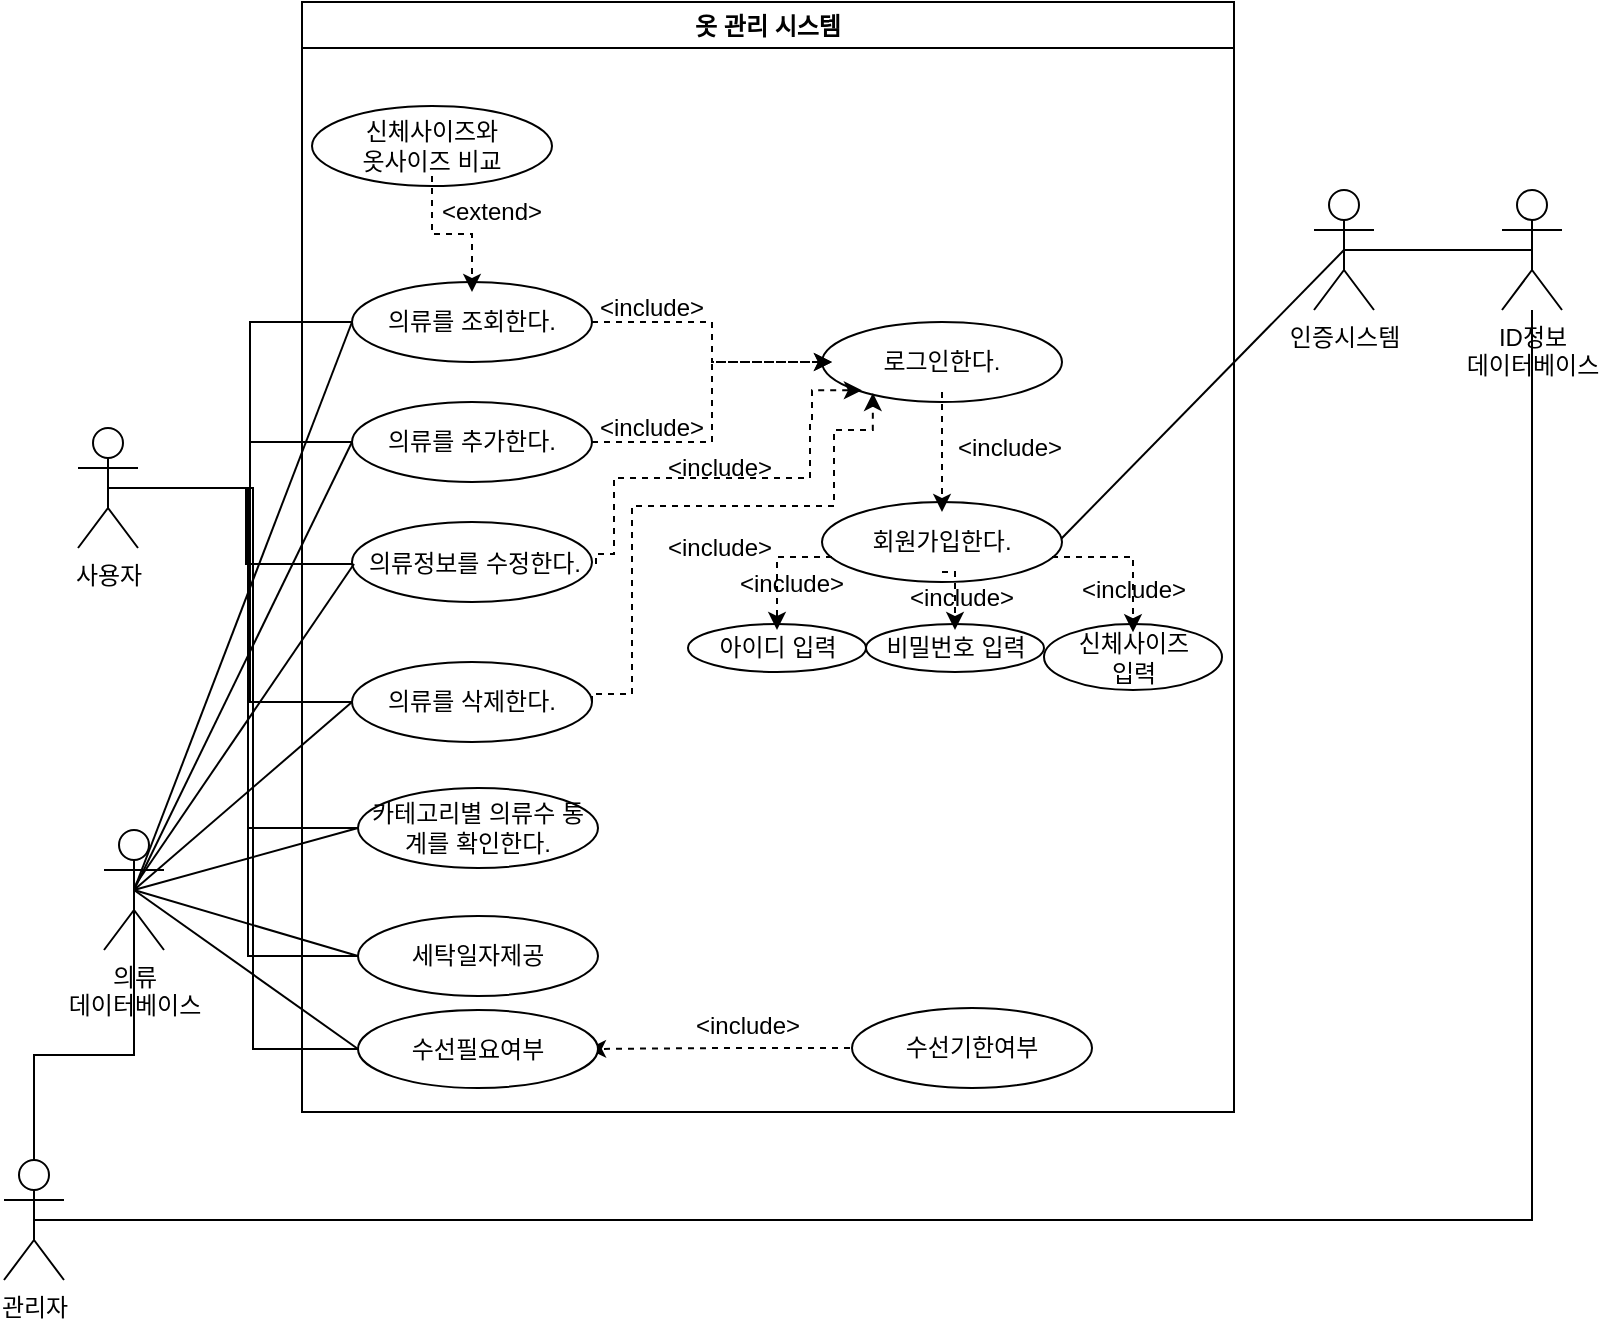 <mxfile version="17.4.6" type="github"><diagram id="Hkxi4vdKAKp7VhZ1Izuc" name="Page-1"><mxGraphModel dx="1422" dy="762" grid="0" gridSize="10" guides="1" tooltips="1" connect="1" arrows="1" fold="1" page="1" pageScale="1" pageWidth="827" pageHeight="1169" math="0" shadow="0"><root><mxCell id="0"/><mxCell id="1" parent="0"/><mxCell id="2XH4YAZ9MzT0Am1xWo44-32" style="edgeStyle=orthogonalEdgeStyle;rounded=0;orthogonalLoop=1;jettySize=auto;html=1;exitX=0.5;exitY=0.5;exitDx=0;exitDy=0;exitPerimeter=0;entryX=0;entryY=0.5;entryDx=0;entryDy=0;strokeColor=default;endArrow=none;endFill=0;" edge="1" parent="1" source="2XH4YAZ9MzT0Am1xWo44-1" target="2XH4YAZ9MzT0Am1xWo44-17"><mxGeometry relative="1" as="geometry"/></mxCell><mxCell id="2XH4YAZ9MzT0Am1xWo44-36" style="edgeStyle=orthogonalEdgeStyle;rounded=0;orthogonalLoop=1;jettySize=auto;html=1;exitX=0.5;exitY=0.5;exitDx=0;exitDy=0;exitPerimeter=0;entryX=0;entryY=0.5;entryDx=0;entryDy=0;endArrow=none;endFill=0;strokeColor=default;" edge="1" parent="1" source="2XH4YAZ9MzT0Am1xWo44-1" target="2XH4YAZ9MzT0Am1xWo44-8"><mxGeometry relative="1" as="geometry"/></mxCell><mxCell id="2XH4YAZ9MzT0Am1xWo44-37" style="edgeStyle=orthogonalEdgeStyle;rounded=0;orthogonalLoop=1;jettySize=auto;html=1;exitX=0.5;exitY=0.5;exitDx=0;exitDy=0;exitPerimeter=0;entryX=0;entryY=0.5;entryDx=0;entryDy=0;endArrow=none;endFill=0;strokeColor=default;" edge="1" parent="1" source="2XH4YAZ9MzT0Am1xWo44-1" target="2XH4YAZ9MzT0Am1xWo44-20"><mxGeometry relative="1" as="geometry"/></mxCell><mxCell id="2XH4YAZ9MzT0Am1xWo44-38" style="edgeStyle=orthogonalEdgeStyle;rounded=0;orthogonalLoop=1;jettySize=auto;html=1;exitX=0.5;exitY=0.5;exitDx=0;exitDy=0;exitPerimeter=0;entryX=0;entryY=0.5;entryDx=0;entryDy=0;endArrow=none;endFill=0;strokeColor=default;" edge="1" parent="1" source="2XH4YAZ9MzT0Am1xWo44-1" target="2XH4YAZ9MzT0Am1xWo44-14"><mxGeometry relative="1" as="geometry"/></mxCell><mxCell id="2XH4YAZ9MzT0Am1xWo44-145" style="edgeStyle=orthogonalEdgeStyle;rounded=0;orthogonalLoop=1;jettySize=auto;html=1;exitX=0.5;exitY=0.5;exitDx=0;exitDy=0;exitPerimeter=0;entryX=0;entryY=0.5;entryDx=0;entryDy=0;endArrow=none;endFill=0;strokeColor=default;" edge="1" parent="1" source="2XH4YAZ9MzT0Am1xWo44-1" target="2XH4YAZ9MzT0Am1xWo44-74"><mxGeometry relative="1" as="geometry"/></mxCell><mxCell id="2XH4YAZ9MzT0Am1xWo44-148" style="edgeStyle=orthogonalEdgeStyle;rounded=0;orthogonalLoop=1;jettySize=auto;html=1;exitX=0.5;exitY=0.5;exitDx=0;exitDy=0;exitPerimeter=0;entryX=0;entryY=0.5;entryDx=0;entryDy=0;endArrow=none;endFill=0;strokeColor=default;" edge="1" parent="1" source="2XH4YAZ9MzT0Am1xWo44-1" target="2XH4YAZ9MzT0Am1xWo44-67"><mxGeometry relative="1" as="geometry"/></mxCell><mxCell id="2XH4YAZ9MzT0Am1xWo44-149" style="edgeStyle=orthogonalEdgeStyle;rounded=0;orthogonalLoop=1;jettySize=auto;html=1;exitX=0.5;exitY=0.5;exitDx=0;exitDy=0;exitPerimeter=0;entryX=0;entryY=0.5;entryDx=0;entryDy=0;endArrow=none;endFill=0;strokeColor=default;" edge="1" parent="1" source="2XH4YAZ9MzT0Am1xWo44-1" target="2XH4YAZ9MzT0Am1xWo44-70"><mxGeometry relative="1" as="geometry"/></mxCell><mxCell id="2XH4YAZ9MzT0Am1xWo44-1" value="사용자" style="shape=umlActor;verticalLabelPosition=bottom;verticalAlign=top;html=1;outlineConnect=0;" vertex="1" parent="1"><mxGeometry x="60" y="384" width="30" height="60" as="geometry"/></mxCell><mxCell id="2XH4YAZ9MzT0Am1xWo44-65" style="edgeStyle=orthogonalEdgeStyle;rounded=0;orthogonalLoop=1;jettySize=auto;html=1;exitX=0.5;exitY=0.5;exitDx=0;exitDy=0;exitPerimeter=0;entryX=0.5;entryY=0.5;entryDx=0;entryDy=0;entryPerimeter=0;endArrow=none;endFill=0;strokeColor=default;" edge="1" parent="1" source="2XH4YAZ9MzT0Am1xWo44-2" target="2XH4YAZ9MzT0Am1xWo44-52"><mxGeometry relative="1" as="geometry"/></mxCell><mxCell id="2XH4YAZ9MzT0Am1xWo44-2" value="인증시스템&lt;br&gt;" style="shape=umlActor;verticalLabelPosition=bottom;verticalAlign=top;html=1;outlineConnect=0;" vertex="1" parent="1"><mxGeometry x="678" y="265" width="30" height="60" as="geometry"/></mxCell><mxCell id="2XH4YAZ9MzT0Am1xWo44-54" style="edgeStyle=orthogonalEdgeStyle;rounded=0;orthogonalLoop=1;jettySize=auto;html=1;exitX=0.5;exitY=0;exitDx=0;exitDy=0;exitPerimeter=0;entryX=0.5;entryY=0.5;entryDx=0;entryDy=0;entryPerimeter=0;endArrow=none;endFill=0;strokeColor=default;" edge="1" parent="1" source="2XH4YAZ9MzT0Am1xWo44-3" target="2XH4YAZ9MzT0Am1xWo44-49"><mxGeometry relative="1" as="geometry"/></mxCell><mxCell id="2XH4YAZ9MzT0Am1xWo44-55" style="edgeStyle=orthogonalEdgeStyle;rounded=0;orthogonalLoop=1;jettySize=auto;html=1;exitX=0.5;exitY=0.5;exitDx=0;exitDy=0;exitPerimeter=0;endArrow=none;endFill=0;strokeColor=default;" edge="1" parent="1" source="2XH4YAZ9MzT0Am1xWo44-3" target="2XH4YAZ9MzT0Am1xWo44-52"><mxGeometry relative="1" as="geometry"/></mxCell><mxCell id="2XH4YAZ9MzT0Am1xWo44-3" value="관리자" style="shape=umlActor;verticalLabelPosition=bottom;verticalAlign=top;html=1;outlineConnect=0;" vertex="1" parent="1"><mxGeometry x="23" y="750" width="30" height="60" as="geometry"/></mxCell><mxCell id="2XH4YAZ9MzT0Am1xWo44-5" value="옷 관리 시스템" style="swimlane;" vertex="1" parent="1"><mxGeometry x="172" y="171" width="466" height="555" as="geometry"/></mxCell><mxCell id="2XH4YAZ9MzT0Am1xWo44-22" value="" style="group" vertex="1" connectable="0" parent="2XH4YAZ9MzT0Am1xWo44-5"><mxGeometry x="25" y="140" width="126" height="230" as="geometry"/></mxCell><mxCell id="2XH4YAZ9MzT0Am1xWo44-15" value="" style="group" vertex="1" connectable="0" parent="2XH4YAZ9MzT0Am1xWo44-22"><mxGeometry width="120" height="40" as="geometry"/></mxCell><mxCell id="2XH4YAZ9MzT0Am1xWo44-16" value="" style="ellipse;whiteSpace=wrap;html=1;" vertex="1" parent="2XH4YAZ9MzT0Am1xWo44-15"><mxGeometry width="120" height="40" as="geometry"/></mxCell><mxCell id="2XH4YAZ9MzT0Am1xWo44-17" value="의류를 조회한다." style="text;html=1;strokeColor=none;fillColor=none;align=center;verticalAlign=middle;whiteSpace=wrap;rounded=0;" vertex="1" parent="2XH4YAZ9MzT0Am1xWo44-15"><mxGeometry x="5" y="5" width="110" height="30" as="geometry"/></mxCell><mxCell id="2XH4YAZ9MzT0Am1xWo44-9" value="" style="group" vertex="1" connectable="0" parent="2XH4YAZ9MzT0Am1xWo44-22"><mxGeometry y="60" width="120" height="40" as="geometry"/></mxCell><mxCell id="2XH4YAZ9MzT0Am1xWo44-7" value="" style="ellipse;whiteSpace=wrap;html=1;" vertex="1" parent="2XH4YAZ9MzT0Am1xWo44-9"><mxGeometry width="120" height="40" as="geometry"/></mxCell><mxCell id="2XH4YAZ9MzT0Am1xWo44-8" value="의류를 추가한다." style="text;html=1;strokeColor=none;fillColor=none;align=center;verticalAlign=middle;whiteSpace=wrap;rounded=0;" vertex="1" parent="2XH4YAZ9MzT0Am1xWo44-9"><mxGeometry x="5" y="5" width="110" height="30" as="geometry"/></mxCell><mxCell id="2XH4YAZ9MzT0Am1xWo44-18" value="" style="group" vertex="1" connectable="0" parent="2XH4YAZ9MzT0Am1xWo44-22"><mxGeometry y="120" width="126" height="40" as="geometry"/></mxCell><mxCell id="2XH4YAZ9MzT0Am1xWo44-19" value="" style="ellipse;whiteSpace=wrap;html=1;" vertex="1" parent="2XH4YAZ9MzT0Am1xWo44-18"><mxGeometry width="120" height="40" as="geometry"/></mxCell><mxCell id="2XH4YAZ9MzT0Am1xWo44-20" value="의류정보를 수정한다." style="text;html=1;strokeColor=none;fillColor=none;align=center;verticalAlign=middle;whiteSpace=wrap;rounded=0;" vertex="1" parent="2XH4YAZ9MzT0Am1xWo44-18"><mxGeometry x="1" y="6" width="121" height="30" as="geometry"/></mxCell><mxCell id="2XH4YAZ9MzT0Am1xWo44-12" value="" style="group" vertex="1" connectable="0" parent="2XH4YAZ9MzT0Am1xWo44-22"><mxGeometry y="190" width="120" height="40" as="geometry"/></mxCell><mxCell id="2XH4YAZ9MzT0Am1xWo44-13" value="" style="ellipse;whiteSpace=wrap;html=1;" vertex="1" parent="2XH4YAZ9MzT0Am1xWo44-12"><mxGeometry width="120" height="40" as="geometry"/></mxCell><mxCell id="2XH4YAZ9MzT0Am1xWo44-14" value="의류를 삭제한다." style="text;html=1;strokeColor=none;fillColor=none;align=center;verticalAlign=middle;whiteSpace=wrap;rounded=0;" vertex="1" parent="2XH4YAZ9MzT0Am1xWo44-12"><mxGeometry x="5" y="5" width="110" height="30" as="geometry"/></mxCell><mxCell id="2XH4YAZ9MzT0Am1xWo44-24" value="" style="group" vertex="1" connectable="0" parent="2XH4YAZ9MzT0Am1xWo44-5"><mxGeometry x="260" y="160" width="120" height="40" as="geometry"/></mxCell><mxCell id="2XH4YAZ9MzT0Am1xWo44-25" value="" style="ellipse;whiteSpace=wrap;html=1;" vertex="1" parent="2XH4YAZ9MzT0Am1xWo44-24"><mxGeometry width="120" height="40" as="geometry"/></mxCell><mxCell id="2XH4YAZ9MzT0Am1xWo44-26" value="로그인한다." style="text;html=1;strokeColor=none;fillColor=none;align=center;verticalAlign=middle;whiteSpace=wrap;rounded=0;" vertex="1" parent="2XH4YAZ9MzT0Am1xWo44-24"><mxGeometry x="5" y="5" width="110" height="30" as="geometry"/></mxCell><mxCell id="2XH4YAZ9MzT0Am1xWo44-27" value="" style="group" vertex="1" connectable="0" parent="2XH4YAZ9MzT0Am1xWo44-5"><mxGeometry x="260" y="250" width="120" height="40" as="geometry"/></mxCell><mxCell id="2XH4YAZ9MzT0Am1xWo44-28" value="" style="ellipse;whiteSpace=wrap;html=1;" vertex="1" parent="2XH4YAZ9MzT0Am1xWo44-27"><mxGeometry width="120" height="40" as="geometry"/></mxCell><mxCell id="2XH4YAZ9MzT0Am1xWo44-29" value="회원가입한다." style="text;html=1;strokeColor=none;fillColor=none;align=center;verticalAlign=middle;whiteSpace=wrap;rounded=0;" vertex="1" parent="2XH4YAZ9MzT0Am1xWo44-27"><mxGeometry x="5" y="5" width="110" height="30" as="geometry"/></mxCell><mxCell id="2XH4YAZ9MzT0Am1xWo44-31" value="" style="edgeStyle=orthogonalEdgeStyle;rounded=0;orthogonalLoop=1;jettySize=auto;html=1;strokeColor=default;dashed=1;" edge="1" parent="2XH4YAZ9MzT0Am1xWo44-5" source="2XH4YAZ9MzT0Am1xWo44-26" target="2XH4YAZ9MzT0Am1xWo44-29"><mxGeometry relative="1" as="geometry"/></mxCell><mxCell id="2XH4YAZ9MzT0Am1xWo44-39" style="edgeStyle=orthogonalEdgeStyle;rounded=0;orthogonalLoop=1;jettySize=auto;html=1;entryX=0;entryY=0.5;entryDx=0;entryDy=0;endArrow=classic;endFill=1;strokeColor=default;dashed=1;exitX=1;exitY=0.5;exitDx=0;exitDy=0;" edge="1" parent="2XH4YAZ9MzT0Am1xWo44-5" source="2XH4YAZ9MzT0Am1xWo44-16" target="2XH4YAZ9MzT0Am1xWo44-26"><mxGeometry relative="1" as="geometry"><mxPoint x="164" y="155" as="sourcePoint"/></mxGeometry></mxCell><mxCell id="2XH4YAZ9MzT0Am1xWo44-40" style="edgeStyle=orthogonalEdgeStyle;rounded=0;orthogonalLoop=1;jettySize=auto;html=1;entryX=0;entryY=0.5;entryDx=0;entryDy=0;dashed=1;endArrow=classic;endFill=1;strokeColor=default;exitX=1;exitY=0.5;exitDx=0;exitDy=0;" edge="1" parent="2XH4YAZ9MzT0Am1xWo44-5" source="2XH4YAZ9MzT0Am1xWo44-7" target="2XH4YAZ9MzT0Am1xWo44-26"><mxGeometry relative="1" as="geometry"><mxPoint x="137" y="240" as="sourcePoint"/></mxGeometry></mxCell><mxCell id="2XH4YAZ9MzT0Am1xWo44-45" value="&amp;lt;include&amp;gt;" style="text;html=1;strokeColor=none;fillColor=none;align=center;verticalAlign=middle;whiteSpace=wrap;rounded=0;" vertex="1" parent="2XH4YAZ9MzT0Am1xWo44-5"><mxGeometry x="145" y="138" width="60" height="30" as="geometry"/></mxCell><mxCell id="2XH4YAZ9MzT0Am1xWo44-44" value="&amp;lt;include&amp;gt;" style="text;html=1;strokeColor=none;fillColor=none;align=center;verticalAlign=middle;whiteSpace=wrap;rounded=0;" vertex="1" parent="2XH4YAZ9MzT0Am1xWo44-5"><mxGeometry x="145" y="198" width="60" height="30" as="geometry"/></mxCell><mxCell id="2XH4YAZ9MzT0Am1xWo44-46" value="&amp;lt;include&amp;gt;" style="text;html=1;strokeColor=none;fillColor=none;align=center;verticalAlign=middle;whiteSpace=wrap;rounded=0;" vertex="1" parent="2XH4YAZ9MzT0Am1xWo44-5"><mxGeometry x="179" y="218" width="60" height="30" as="geometry"/></mxCell><mxCell id="2XH4YAZ9MzT0Am1xWo44-47" value="&amp;lt;include&amp;gt;" style="text;html=1;strokeColor=none;fillColor=none;align=center;verticalAlign=middle;whiteSpace=wrap;rounded=0;" vertex="1" parent="2XH4YAZ9MzT0Am1xWo44-5"><mxGeometry x="179" y="258" width="60" height="30" as="geometry"/></mxCell><mxCell id="2XH4YAZ9MzT0Am1xWo44-48" value="&amp;lt;include&amp;gt;" style="text;html=1;strokeColor=none;fillColor=none;align=center;verticalAlign=middle;whiteSpace=wrap;rounded=0;" vertex="1" parent="2XH4YAZ9MzT0Am1xWo44-5"><mxGeometry x="324" y="208" width="60" height="30" as="geometry"/></mxCell><mxCell id="2XH4YAZ9MzT0Am1xWo44-87" value="" style="group" vertex="1" connectable="0" parent="2XH4YAZ9MzT0Am1xWo44-5"><mxGeometry x="282" y="311" width="89" height="24" as="geometry"/></mxCell><mxCell id="2XH4YAZ9MzT0Am1xWo44-88" value="" style="ellipse;whiteSpace=wrap;html=1;" vertex="1" parent="2XH4YAZ9MzT0Am1xWo44-87"><mxGeometry width="89" height="24" as="geometry"/></mxCell><mxCell id="2XH4YAZ9MzT0Am1xWo44-89" value="비밀번호 입력" style="text;html=1;strokeColor=none;fillColor=none;align=center;verticalAlign=middle;whiteSpace=wrap;rounded=0;container=1;" vertex="1" parent="2XH4YAZ9MzT0Am1xWo44-87"><mxGeometry x="3.708" y="3" width="81.583" height="18" as="geometry"/></mxCell><mxCell id="2XH4YAZ9MzT0Am1xWo44-96" value="" style="group" vertex="1" connectable="0" parent="2XH4YAZ9MzT0Am1xWo44-5"><mxGeometry x="371" y="311" width="89" height="33" as="geometry"/></mxCell><mxCell id="2XH4YAZ9MzT0Am1xWo44-97" value="" style="ellipse;whiteSpace=wrap;html=1;" vertex="1" parent="2XH4YAZ9MzT0Am1xWo44-96"><mxGeometry width="89" height="33" as="geometry"/></mxCell><mxCell id="2XH4YAZ9MzT0Am1xWo44-98" value="신체사이즈&lt;br&gt;입력" style="text;html=1;strokeColor=none;fillColor=none;align=center;verticalAlign=middle;whiteSpace=wrap;rounded=0;container=1;" vertex="1" parent="2XH4YAZ9MzT0Am1xWo44-96"><mxGeometry x="3.708" y="4.125" width="81.583" height="24.75" as="geometry"/></mxCell><mxCell id="2XH4YAZ9MzT0Am1xWo44-93" value="" style="group" vertex="1" connectable="0" parent="2XH4YAZ9MzT0Am1xWo44-5"><mxGeometry x="193" y="311" width="89" height="24" as="geometry"/></mxCell><mxCell id="2XH4YAZ9MzT0Am1xWo44-94" value="" style="ellipse;whiteSpace=wrap;html=1;" vertex="1" parent="2XH4YAZ9MzT0Am1xWo44-93"><mxGeometry width="89" height="24" as="geometry"/></mxCell><mxCell id="2XH4YAZ9MzT0Am1xWo44-95" value="아이디 입력" style="text;html=1;strokeColor=none;fillColor=none;align=center;verticalAlign=middle;whiteSpace=wrap;rounded=0;container=1;" vertex="1" parent="2XH4YAZ9MzT0Am1xWo44-93"><mxGeometry x="3.708" y="3" width="81.583" height="18" as="geometry"/></mxCell><mxCell id="2XH4YAZ9MzT0Am1xWo44-116" style="edgeStyle=orthogonalEdgeStyle;rounded=0;orthogonalLoop=1;jettySize=auto;html=1;exitX=0.5;exitY=1;exitDx=0;exitDy=0;entryX=0.5;entryY=0;entryDx=0;entryDy=0;dashed=1;endArrow=classic;endFill=1;strokeColor=default;" edge="1" parent="2XH4YAZ9MzT0Am1xWo44-5" source="2XH4YAZ9MzT0Am1xWo44-29" target="2XH4YAZ9MzT0Am1xWo44-89"><mxGeometry relative="1" as="geometry"/></mxCell><mxCell id="2XH4YAZ9MzT0Am1xWo44-118" style="edgeStyle=orthogonalEdgeStyle;rounded=0;orthogonalLoop=1;jettySize=auto;html=1;exitX=0;exitY=0.75;exitDx=0;exitDy=0;entryX=0.5;entryY=0;entryDx=0;entryDy=0;dashed=1;endArrow=classic;endFill=1;strokeColor=default;" edge="1" parent="2XH4YAZ9MzT0Am1xWo44-5" source="2XH4YAZ9MzT0Am1xWo44-29" target="2XH4YAZ9MzT0Am1xWo44-95"><mxGeometry relative="1" as="geometry"/></mxCell><mxCell id="2XH4YAZ9MzT0Am1xWo44-119" style="edgeStyle=orthogonalEdgeStyle;rounded=0;orthogonalLoop=1;jettySize=auto;html=1;exitX=1;exitY=0.75;exitDx=0;exitDy=0;entryX=0.5;entryY=0;entryDx=0;entryDy=0;dashed=1;endArrow=classic;endFill=1;strokeColor=default;" edge="1" parent="2XH4YAZ9MzT0Am1xWo44-5" source="2XH4YAZ9MzT0Am1xWo44-29" target="2XH4YAZ9MzT0Am1xWo44-98"><mxGeometry relative="1" as="geometry"/></mxCell><mxCell id="2XH4YAZ9MzT0Am1xWo44-120" value="&amp;lt;include&amp;gt;" style="text;html=1;strokeColor=none;fillColor=none;align=center;verticalAlign=middle;whiteSpace=wrap;rounded=0;" vertex="1" parent="2XH4YAZ9MzT0Am1xWo44-5"><mxGeometry x="215" y="276" width="60" height="30" as="geometry"/></mxCell><mxCell id="2XH4YAZ9MzT0Am1xWo44-121" value="&amp;lt;include&amp;gt;" style="text;html=1;strokeColor=none;fillColor=none;align=center;verticalAlign=middle;whiteSpace=wrap;rounded=0;" vertex="1" parent="2XH4YAZ9MzT0Am1xWo44-5"><mxGeometry x="300" y="283" width="60" height="30" as="geometry"/></mxCell><mxCell id="2XH4YAZ9MzT0Am1xWo44-122" value="&amp;lt;include&amp;gt;" style="text;html=1;strokeColor=none;fillColor=none;align=center;verticalAlign=middle;whiteSpace=wrap;rounded=0;" vertex="1" parent="2XH4YAZ9MzT0Am1xWo44-5"><mxGeometry x="385.5" y="279" width="60" height="30" as="geometry"/></mxCell><mxCell id="2XH4YAZ9MzT0Am1xWo44-66" value="" style="group" vertex="1" connectable="0" parent="2XH4YAZ9MzT0Am1xWo44-5"><mxGeometry x="28" y="393" width="120" height="40" as="geometry"/></mxCell><mxCell id="2XH4YAZ9MzT0Am1xWo44-67" value="" style="ellipse;whiteSpace=wrap;html=1;" vertex="1" parent="2XH4YAZ9MzT0Am1xWo44-66"><mxGeometry width="120" height="40" as="geometry"/></mxCell><mxCell id="2XH4YAZ9MzT0Am1xWo44-68" value="카테고리별 의류수 통계를 확인한다." style="text;html=1;strokeColor=none;fillColor=none;align=center;verticalAlign=middle;whiteSpace=wrap;rounded=0;" vertex="1" parent="2XH4YAZ9MzT0Am1xWo44-66"><mxGeometry x="5" y="5" width="110" height="30" as="geometry"/></mxCell><mxCell id="2XH4YAZ9MzT0Am1xWo44-79" value="" style="group" vertex="1" connectable="0" parent="2XH4YAZ9MzT0Am1xWo44-5"><mxGeometry x="5" y="52" width="120" height="40" as="geometry"/></mxCell><mxCell id="2XH4YAZ9MzT0Am1xWo44-80" value="" style="ellipse;whiteSpace=wrap;html=1;" vertex="1" parent="2XH4YAZ9MzT0Am1xWo44-79"><mxGeometry width="120" height="40" as="geometry"/></mxCell><mxCell id="2XH4YAZ9MzT0Am1xWo44-81" value="신체사이즈와&lt;br&gt;옷사이즈 비교" style="text;html=1;strokeColor=none;fillColor=none;align=center;verticalAlign=middle;whiteSpace=wrap;rounded=0;container=1;" vertex="1" parent="2XH4YAZ9MzT0Am1xWo44-79"><mxGeometry x="5" y="5" width="110" height="30" as="geometry"/></mxCell><mxCell id="2XH4YAZ9MzT0Am1xWo44-129" style="edgeStyle=orthogonalEdgeStyle;rounded=0;orthogonalLoop=1;jettySize=auto;html=1;entryX=0.5;entryY=0;entryDx=0;entryDy=0;endArrow=classic;endFill=1;strokeColor=default;dashed=1;" edge="1" parent="2XH4YAZ9MzT0Am1xWo44-5" source="2XH4YAZ9MzT0Am1xWo44-81" target="2XH4YAZ9MzT0Am1xWo44-17"><mxGeometry relative="1" as="geometry"/></mxCell><mxCell id="2XH4YAZ9MzT0Am1xWo44-130" value="&amp;lt;extend&amp;gt;" style="text;html=1;strokeColor=none;fillColor=none;align=center;verticalAlign=middle;whiteSpace=wrap;rounded=0;" vertex="1" parent="2XH4YAZ9MzT0Am1xWo44-5"><mxGeometry x="65" y="90" width="60" height="30" as="geometry"/></mxCell><mxCell id="2XH4YAZ9MzT0Am1xWo44-137" style="edgeStyle=orthogonalEdgeStyle;rounded=0;orthogonalLoop=1;jettySize=auto;html=1;exitX=0;exitY=0.5;exitDx=0;exitDy=0;entryX=1;entryY=0.5;entryDx=0;entryDy=0;dashed=1;endArrow=classic;endFill=1;strokeColor=default;" edge="1" parent="2XH4YAZ9MzT0Am1xWo44-5" source="2XH4YAZ9MzT0Am1xWo44-77" target="2XH4YAZ9MzT0Am1xWo44-74"><mxGeometry relative="1" as="geometry"/></mxCell><mxCell id="2XH4YAZ9MzT0Am1xWo44-138" value="&amp;lt;include&amp;gt;" style="text;html=1;strokeColor=none;fillColor=none;align=center;verticalAlign=middle;whiteSpace=wrap;rounded=0;" vertex="1" parent="2XH4YAZ9MzT0Am1xWo44-5"><mxGeometry x="193" y="497" width="60" height="30" as="geometry"/></mxCell><mxCell id="2XH4YAZ9MzT0Am1xWo44-69" value="" style="group" vertex="1" connectable="0" parent="2XH4YAZ9MzT0Am1xWo44-5"><mxGeometry x="28" y="457" width="120" height="40" as="geometry"/></mxCell><mxCell id="2XH4YAZ9MzT0Am1xWo44-70" value="" style="ellipse;whiteSpace=wrap;html=1;" vertex="1" parent="2XH4YAZ9MzT0Am1xWo44-69"><mxGeometry width="120" height="40" as="geometry"/></mxCell><mxCell id="2XH4YAZ9MzT0Am1xWo44-71" value="세탁일자제공" style="text;html=1;strokeColor=none;fillColor=none;align=center;verticalAlign=middle;whiteSpace=wrap;rounded=0;container=1;" vertex="1" parent="2XH4YAZ9MzT0Am1xWo44-69"><mxGeometry x="5" y="5" width="110" height="30" as="geometry"/></mxCell><mxCell id="2XH4YAZ9MzT0Am1xWo44-72" value="" style="group" vertex="1" connectable="0" parent="2XH4YAZ9MzT0Am1xWo44-5"><mxGeometry x="28" y="504" width="120" height="39" as="geometry"/></mxCell><mxCell id="2XH4YAZ9MzT0Am1xWo44-73" value="" style="ellipse;whiteSpace=wrap;html=1;" vertex="1" parent="2XH4YAZ9MzT0Am1xWo44-72"><mxGeometry width="120" height="39" as="geometry"/></mxCell><mxCell id="2XH4YAZ9MzT0Am1xWo44-74" value="수선필요여부" style="text;html=1;strokeColor=none;fillColor=none;align=center;verticalAlign=middle;whiteSpace=wrap;rounded=0;container=1;" vertex="1" parent="2XH4YAZ9MzT0Am1xWo44-72"><mxGeometry x="5" y="4.875" width="110" height="29.25" as="geometry"/></mxCell><mxCell id="2XH4YAZ9MzT0Am1xWo44-75" value="" style="group" vertex="1" connectable="0" parent="2XH4YAZ9MzT0Am1xWo44-5"><mxGeometry x="275" y="503" width="120" height="40" as="geometry"/></mxCell><mxCell id="2XH4YAZ9MzT0Am1xWo44-76" value="" style="ellipse;whiteSpace=wrap;html=1;" vertex="1" parent="2XH4YAZ9MzT0Am1xWo44-75"><mxGeometry width="120" height="40" as="geometry"/></mxCell><mxCell id="2XH4YAZ9MzT0Am1xWo44-77" value="수선기한여부" style="text;html=1;strokeColor=none;fillColor=none;align=center;verticalAlign=middle;whiteSpace=wrap;rounded=0;container=1;" vertex="1" parent="2XH4YAZ9MzT0Am1xWo44-75"><mxGeometry x="5" y="5" width="110" height="30" as="geometry"/></mxCell><mxCell id="2XH4YAZ9MzT0Am1xWo44-42" style="edgeStyle=orthogonalEdgeStyle;rounded=0;orthogonalLoop=1;jettySize=auto;html=1;dashed=1;endArrow=classic;endFill=1;strokeColor=default;exitX=1;exitY=0.5;exitDx=0;exitDy=0;entryX=0.212;entryY=0.887;entryDx=0;entryDy=0;entryPerimeter=0;" edge="1" parent="2XH4YAZ9MzT0Am1xWo44-5" source="2XH4YAZ9MzT0Am1xWo44-13" target="2XH4YAZ9MzT0Am1xWo44-25"><mxGeometry relative="1" as="geometry"><mxPoint x="252" y="174" as="targetPoint"/><mxPoint x="153" y="353" as="sourcePoint"/><Array as="points"><mxPoint x="145" y="346"/><mxPoint x="165" y="346"/><mxPoint x="165" y="252"/><mxPoint x="266" y="252"/><mxPoint x="266" y="214"/><mxPoint x="285" y="214"/></Array></mxGeometry></mxCell><mxCell id="2XH4YAZ9MzT0Am1xWo44-43" style="edgeStyle=orthogonalEdgeStyle;rounded=0;orthogonalLoop=1;jettySize=auto;html=1;dashed=1;endArrow=classic;endFill=1;strokeColor=default;exitX=1;exitY=0.5;exitDx=0;exitDy=0;entryX=0.136;entryY=0.971;entryDx=0;entryDy=0;entryPerimeter=0;" edge="1" parent="2XH4YAZ9MzT0Am1xWo44-5" source="2XH4YAZ9MzT0Am1xWo44-20" target="2XH4YAZ9MzT0Am1xWo44-26"><mxGeometry relative="1" as="geometry"><mxPoint x="248" y="177" as="targetPoint"/><mxPoint x="146" y="292" as="sourcePoint"/><Array as="points"><mxPoint x="147" y="276"/><mxPoint x="156" y="276"/><mxPoint x="156" y="238"/><mxPoint x="254" y="238"/><mxPoint x="254" y="210"/><mxPoint x="255" y="210"/><mxPoint x="255" y="194"/></Array></mxGeometry></mxCell><mxCell id="2XH4YAZ9MzT0Am1xWo44-49" value="의류&lt;br&gt;데이터베이스" style="shape=umlActor;verticalLabelPosition=bottom;verticalAlign=top;html=1;outlineConnect=0;" vertex="1" parent="1"><mxGeometry x="73" y="585" width="30" height="60" as="geometry"/></mxCell><mxCell id="2XH4YAZ9MzT0Am1xWo44-52" value="ID정보&lt;br&gt;데이터베이스" style="shape=umlActor;verticalLabelPosition=bottom;verticalAlign=top;html=1;outlineConnect=0;" vertex="1" parent="1"><mxGeometry x="772" y="265" width="30" height="60" as="geometry"/></mxCell><mxCell id="2XH4YAZ9MzT0Am1xWo44-57" value="" style="endArrow=none;html=1;rounded=0;strokeColor=default;exitX=0.5;exitY=0.5;exitDx=0;exitDy=0;exitPerimeter=0;entryX=0;entryY=0.5;entryDx=0;entryDy=0;" edge="1" parent="1" source="2XH4YAZ9MzT0Am1xWo44-49" target="2XH4YAZ9MzT0Am1xWo44-16"><mxGeometry width="50" height="50" relative="1" as="geometry"><mxPoint x="428" y="486" as="sourcePoint"/><mxPoint x="478" y="436" as="targetPoint"/></mxGeometry></mxCell><mxCell id="2XH4YAZ9MzT0Am1xWo44-58" value="" style="endArrow=none;html=1;rounded=0;strokeColor=default;exitX=0.5;exitY=0.5;exitDx=0;exitDy=0;exitPerimeter=0;entryX=0;entryY=0.5;entryDx=0;entryDy=0;" edge="1" parent="1" source="2XH4YAZ9MzT0Am1xWo44-49" target="2XH4YAZ9MzT0Am1xWo44-7"><mxGeometry width="50" height="50" relative="1" as="geometry"><mxPoint x="98" y="625" as="sourcePoint"/><mxPoint x="191" y="303" as="targetPoint"/></mxGeometry></mxCell><mxCell id="2XH4YAZ9MzT0Am1xWo44-59" value="" style="endArrow=none;html=1;rounded=0;strokeColor=default;entryX=0;entryY=0.5;entryDx=0;entryDy=0;" edge="1" parent="1" target="2XH4YAZ9MzT0Am1xWo44-20"><mxGeometry width="50" height="50" relative="1" as="geometry"><mxPoint x="89" y="612" as="sourcePoint"/><mxPoint x="215" y="259.5" as="targetPoint"/></mxGeometry></mxCell><mxCell id="2XH4YAZ9MzT0Am1xWo44-60" value="" style="endArrow=none;html=1;rounded=0;strokeColor=default;entryX=0;entryY=0.5;entryDx=0;entryDy=0;exitX=0.5;exitY=0.5;exitDx=0;exitDy=0;exitPerimeter=0;" edge="1" parent="1" source="2XH4YAZ9MzT0Am1xWo44-49" target="2XH4YAZ9MzT0Am1xWo44-13"><mxGeometry width="50" height="50" relative="1" as="geometry"><mxPoint x="88" y="605" as="sourcePoint"/><mxPoint x="187" y="437" as="targetPoint"/></mxGeometry></mxCell><mxCell id="2XH4YAZ9MzT0Am1xWo44-61" value="" style="endArrow=none;html=1;rounded=0;strokeColor=default;exitX=0.5;exitY=0.5;exitDx=0;exitDy=0;exitPerimeter=0;entryX=0.998;entryY=0.456;entryDx=0;entryDy=0;entryPerimeter=0;" edge="1" parent="1" source="2XH4YAZ9MzT0Am1xWo44-2" target="2XH4YAZ9MzT0Am1xWo44-28"><mxGeometry width="50" height="50" relative="1" as="geometry"><mxPoint x="128" y="655" as="sourcePoint"/><mxPoint x="579" y="424" as="targetPoint"/></mxGeometry></mxCell><mxCell id="2XH4YAZ9MzT0Am1xWo44-124" value="" style="endArrow=none;html=1;rounded=0;strokeColor=default;exitX=0.5;exitY=0.5;exitDx=0;exitDy=0;exitPerimeter=0;entryX=0;entryY=0.5;entryDx=0;entryDy=0;" edge="1" parent="1" source="2XH4YAZ9MzT0Am1xWo44-49" target="2XH4YAZ9MzT0Am1xWo44-67"><mxGeometry width="50" height="50" relative="1" as="geometry"><mxPoint x="428" y="765" as="sourcePoint"/><mxPoint x="191" y="576" as="targetPoint"/></mxGeometry></mxCell><mxCell id="2XH4YAZ9MzT0Am1xWo44-141" value="" style="endArrow=none;html=1;rounded=0;strokeColor=default;exitX=0.5;exitY=0.5;exitDx=0;exitDy=0;exitPerimeter=0;entryX=0;entryY=0.5;entryDx=0;entryDy=0;" edge="1" parent="1" source="2XH4YAZ9MzT0Am1xWo44-49" target="2XH4YAZ9MzT0Am1xWo44-70"><mxGeometry width="50" height="50" relative="1" as="geometry"><mxPoint x="98" y="625" as="sourcePoint"/><mxPoint x="178" y="659" as="targetPoint"/></mxGeometry></mxCell><mxCell id="2XH4YAZ9MzT0Am1xWo44-144" value="" style="endArrow=none;html=1;rounded=0;strokeColor=default;exitX=0.5;exitY=0.5;exitDx=0;exitDy=0;exitPerimeter=0;entryX=0;entryY=0.5;entryDx=0;entryDy=0;" edge="1" parent="1" source="2XH4YAZ9MzT0Am1xWo44-49" target="2XH4YAZ9MzT0Am1xWo44-73"><mxGeometry width="50" height="50" relative="1" as="geometry"><mxPoint x="98" y="625" as="sourcePoint"/><mxPoint x="192" y="746" as="targetPoint"/></mxGeometry></mxCell></root></mxGraphModel></diagram></mxfile>